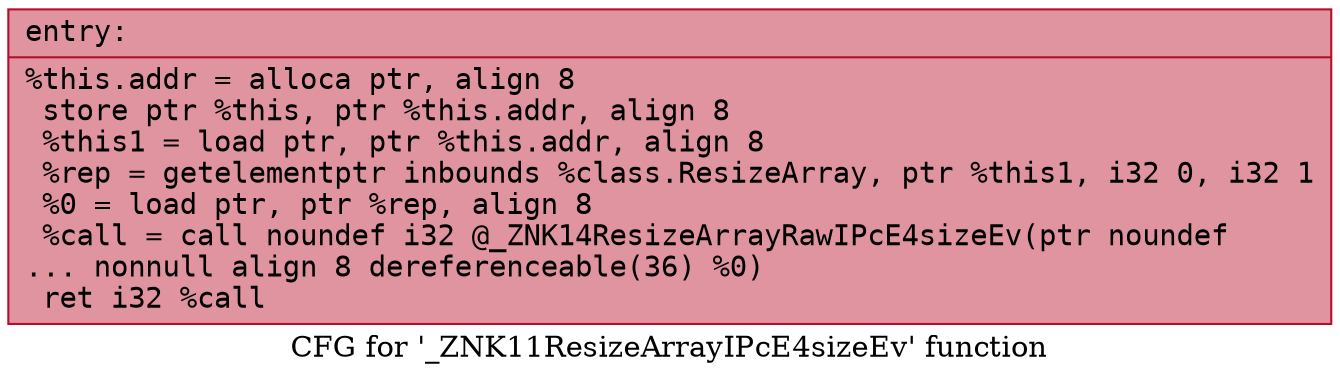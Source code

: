 digraph "CFG for '_ZNK11ResizeArrayIPcE4sizeEv' function" {
	label="CFG for '_ZNK11ResizeArrayIPcE4sizeEv' function";

	Node0x55775c3d02c0 [shape=record,color="#b70d28ff", style=filled, fillcolor="#b70d2870" fontname="Courier",label="{entry:\l|  %this.addr = alloca ptr, align 8\l  store ptr %this, ptr %this.addr, align 8\l  %this1 = load ptr, ptr %this.addr, align 8\l  %rep = getelementptr inbounds %class.ResizeArray, ptr %this1, i32 0, i32 1\l  %0 = load ptr, ptr %rep, align 8\l  %call = call noundef i32 @_ZNK14ResizeArrayRawIPcE4sizeEv(ptr noundef\l... nonnull align 8 dereferenceable(36) %0)\l  ret i32 %call\l}"];
}
